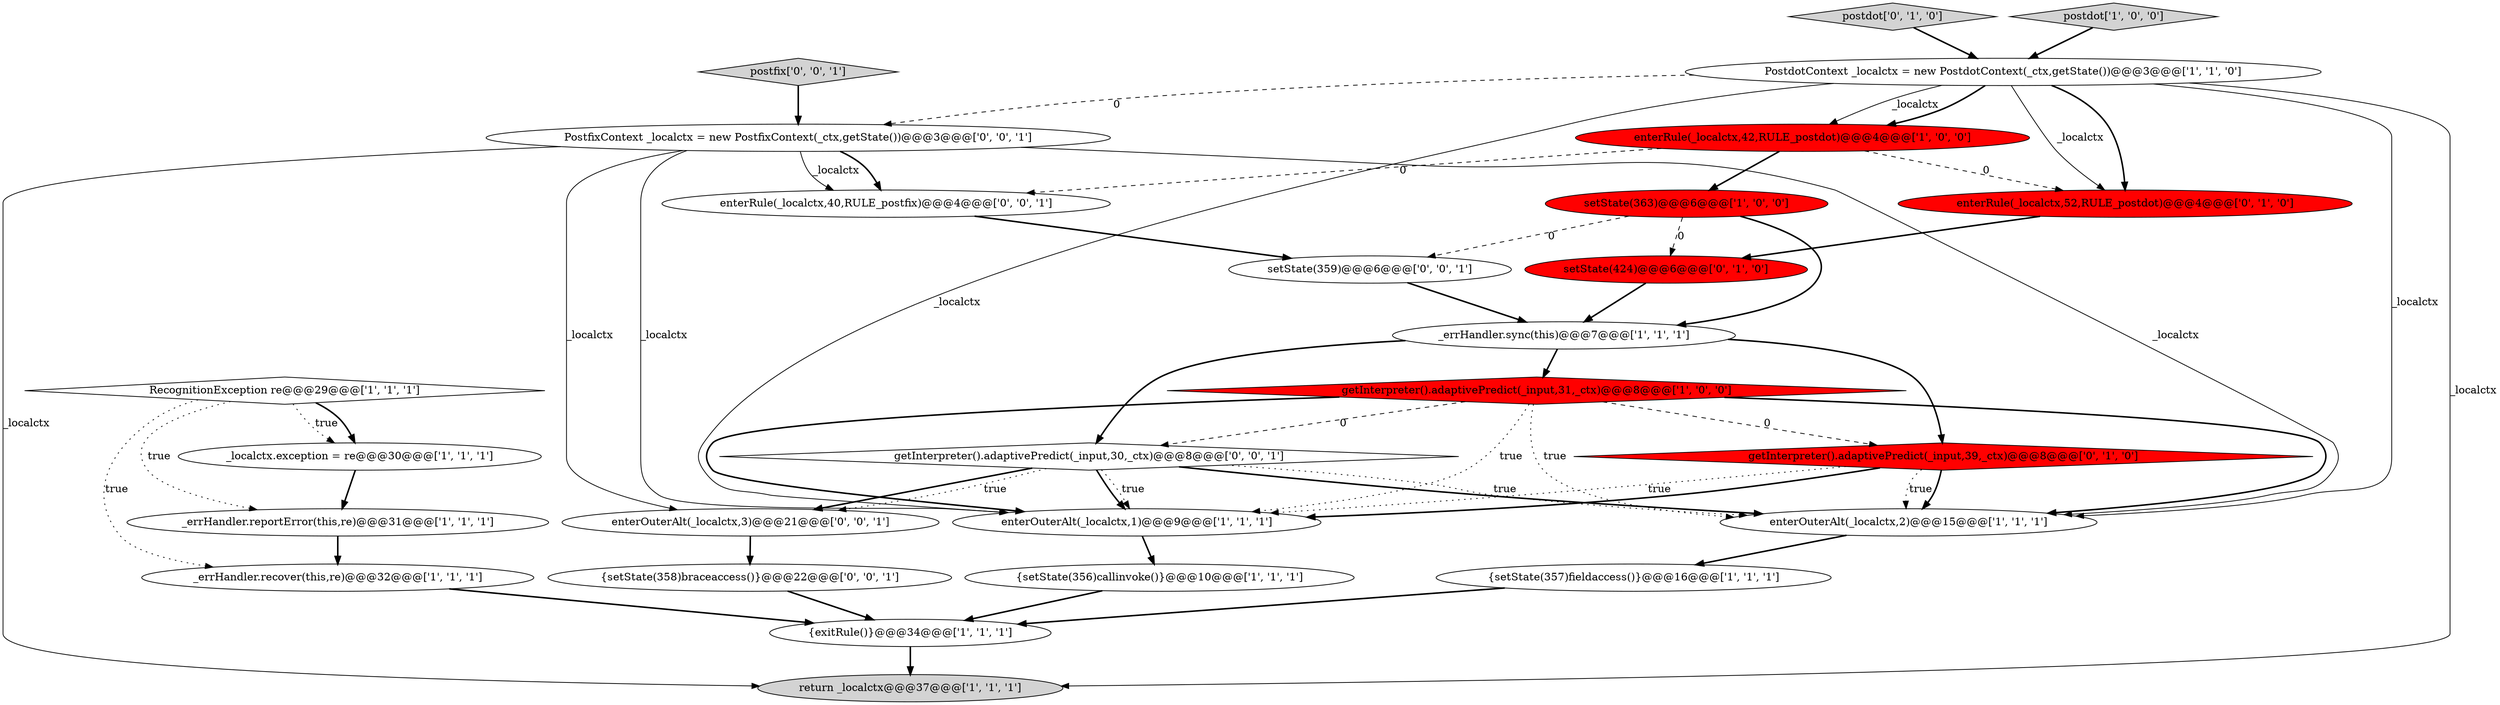 digraph {
24 [style = filled, label = "setState(359)@@@6@@@['0', '0', '1']", fillcolor = white, shape = ellipse image = "AAA0AAABBB3BBB"];
25 [style = filled, label = "enterRule(_localctx,40,RULE_postfix)@@@4@@@['0', '0', '1']", fillcolor = white, shape = ellipse image = "AAA0AAABBB3BBB"];
6 [style = filled, label = "{exitRule()}@@@34@@@['1', '1', '1']", fillcolor = white, shape = ellipse image = "AAA0AAABBB1BBB"];
17 [style = filled, label = "getInterpreter().adaptivePredict(_input,39,_ctx)@@@8@@@['0', '1', '0']", fillcolor = red, shape = diamond image = "AAA1AAABBB2BBB"];
21 [style = filled, label = "{setState(358)braceaccess()}@@@22@@@['0', '0', '1']", fillcolor = white, shape = ellipse image = "AAA0AAABBB3BBB"];
4 [style = filled, label = "enterRule(_localctx,42,RULE_postdot)@@@4@@@['1', '0', '0']", fillcolor = red, shape = ellipse image = "AAA1AAABBB1BBB"];
9 [style = filled, label = "RecognitionException re@@@29@@@['1', '1', '1']", fillcolor = white, shape = diamond image = "AAA0AAABBB1BBB"];
2 [style = filled, label = "getInterpreter().adaptivePredict(_input,31,_ctx)@@@8@@@['1', '0', '0']", fillcolor = red, shape = diamond image = "AAA1AAABBB1BBB"];
19 [style = filled, label = "setState(424)@@@6@@@['0', '1', '0']", fillcolor = red, shape = ellipse image = "AAA1AAABBB2BBB"];
14 [style = filled, label = "_localctx.exception = re@@@30@@@['1', '1', '1']", fillcolor = white, shape = ellipse image = "AAA0AAABBB1BBB"];
1 [style = filled, label = "{setState(356)callinvoke()}@@@10@@@['1', '1', '1']", fillcolor = white, shape = ellipse image = "AAA0AAABBB1BBB"];
23 [style = filled, label = "getInterpreter().adaptivePredict(_input,30,_ctx)@@@8@@@['0', '0', '1']", fillcolor = white, shape = diamond image = "AAA0AAABBB3BBB"];
5 [style = filled, label = "_errHandler.recover(this,re)@@@32@@@['1', '1', '1']", fillcolor = white, shape = ellipse image = "AAA0AAABBB1BBB"];
10 [style = filled, label = "PostdotContext _localctx = new PostdotContext(_ctx,getState())@@@3@@@['1', '1', '0']", fillcolor = white, shape = ellipse image = "AAA0AAABBB1BBB"];
15 [style = filled, label = "enterOuterAlt(_localctx,2)@@@15@@@['1', '1', '1']", fillcolor = white, shape = ellipse image = "AAA0AAABBB1BBB"];
0 [style = filled, label = "enterOuterAlt(_localctx,1)@@@9@@@['1', '1', '1']", fillcolor = white, shape = ellipse image = "AAA0AAABBB1BBB"];
8 [style = filled, label = "return _localctx@@@37@@@['1', '1', '1']", fillcolor = lightgray, shape = ellipse image = "AAA0AAABBB1BBB"];
11 [style = filled, label = "setState(363)@@@6@@@['1', '0', '0']", fillcolor = red, shape = ellipse image = "AAA1AAABBB1BBB"];
16 [style = filled, label = "enterRule(_localctx,52,RULE_postdot)@@@4@@@['0', '1', '0']", fillcolor = red, shape = ellipse image = "AAA1AAABBB2BBB"];
18 [style = filled, label = "postdot['0', '1', '0']", fillcolor = lightgray, shape = diamond image = "AAA0AAABBB2BBB"];
13 [style = filled, label = "{setState(357)fieldaccess()}@@@16@@@['1', '1', '1']", fillcolor = white, shape = ellipse image = "AAA0AAABBB1BBB"];
7 [style = filled, label = "_errHandler.reportError(this,re)@@@31@@@['1', '1', '1']", fillcolor = white, shape = ellipse image = "AAA0AAABBB1BBB"];
20 [style = filled, label = "enterOuterAlt(_localctx,3)@@@21@@@['0', '0', '1']", fillcolor = white, shape = ellipse image = "AAA0AAABBB3BBB"];
22 [style = filled, label = "PostfixContext _localctx = new PostfixContext(_ctx,getState())@@@3@@@['0', '0', '1']", fillcolor = white, shape = ellipse image = "AAA0AAABBB3BBB"];
12 [style = filled, label = "_errHandler.sync(this)@@@7@@@['1', '1', '1']", fillcolor = white, shape = ellipse image = "AAA0AAABBB1BBB"];
3 [style = filled, label = "postdot['1', '0', '0']", fillcolor = lightgray, shape = diamond image = "AAA0AAABBB1BBB"];
26 [style = filled, label = "postfix['0', '0', '1']", fillcolor = lightgray, shape = diamond image = "AAA0AAABBB3BBB"];
2->23 [style = dashed, label="0"];
22->25 [style = bold, label=""];
24->12 [style = bold, label=""];
23->20 [style = bold, label=""];
15->13 [style = bold, label=""];
17->0 [style = dotted, label="true"];
22->20 [style = solid, label="_localctx"];
2->0 [style = dotted, label="true"];
4->16 [style = dashed, label="0"];
19->12 [style = bold, label=""];
21->6 [style = bold, label=""];
10->15 [style = solid, label="_localctx"];
12->17 [style = bold, label=""];
23->15 [style = bold, label=""];
2->15 [style = dotted, label="true"];
11->12 [style = bold, label=""];
10->22 [style = dashed, label="0"];
16->19 [style = bold, label=""];
2->17 [style = dashed, label="0"];
23->0 [style = bold, label=""];
10->4 [style = solid, label="_localctx"];
9->14 [style = dotted, label="true"];
26->22 [style = bold, label=""];
14->7 [style = bold, label=""];
20->21 [style = bold, label=""];
4->25 [style = dashed, label="0"];
3->10 [style = bold, label=""];
25->24 [style = bold, label=""];
22->0 [style = solid, label="_localctx"];
12->2 [style = bold, label=""];
7->5 [style = bold, label=""];
2->0 [style = bold, label=""];
1->6 [style = bold, label=""];
17->0 [style = bold, label=""];
17->15 [style = dotted, label="true"];
23->20 [style = dotted, label="true"];
5->6 [style = bold, label=""];
10->8 [style = solid, label="_localctx"];
10->0 [style = solid, label="_localctx"];
10->16 [style = bold, label=""];
22->25 [style = solid, label="_localctx"];
18->10 [style = bold, label=""];
11->19 [style = dashed, label="0"];
0->1 [style = bold, label=""];
2->15 [style = bold, label=""];
6->8 [style = bold, label=""];
11->24 [style = dashed, label="0"];
17->15 [style = bold, label=""];
9->14 [style = bold, label=""];
10->4 [style = bold, label=""];
22->8 [style = solid, label="_localctx"];
23->15 [style = dotted, label="true"];
10->16 [style = solid, label="_localctx"];
12->23 [style = bold, label=""];
13->6 [style = bold, label=""];
9->7 [style = dotted, label="true"];
4->11 [style = bold, label=""];
22->15 [style = solid, label="_localctx"];
23->0 [style = dotted, label="true"];
9->5 [style = dotted, label="true"];
}
